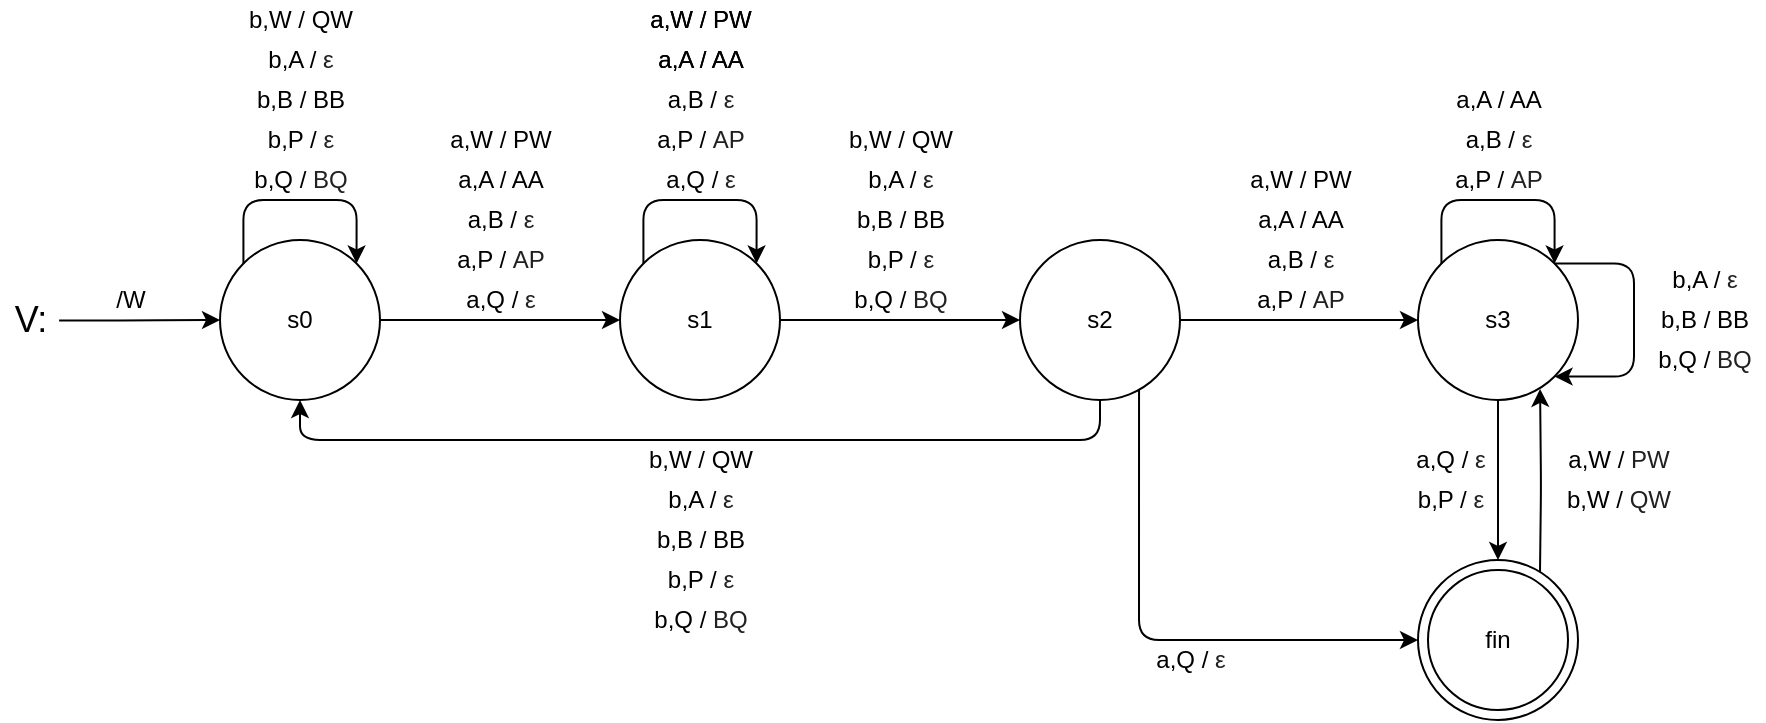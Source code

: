 <mxfile version="14.1.8" type="device"><diagram id="7CUFrgJI_S7QcEh5zP7D" name="Página-1"><mxGraphModel dx="723" dy="425" grid="1" gridSize="10" guides="1" tooltips="1" connect="1" arrows="1" fold="1" page="1" pageScale="1" pageWidth="827" pageHeight="1169" math="0" shadow="0"><root><mxCell id="0"/><mxCell id="1" parent="0"/><mxCell id="1qC9cB-TXkAmlZuwDroU-3" value="&lt;font style=&quot;font-size: 18px&quot;&gt;V:&lt;/font&gt;" style="text;html=1;align=center;verticalAlign=middle;resizable=0;points=[];autosize=1;" parent="1" vertex="1"><mxGeometry x="10" y="190" width="30" height="20" as="geometry"/></mxCell><mxCell id="wQpe3Y5oE6DkuKQGSKvH-1" value="s0" style="ellipse;whiteSpace=wrap;html=1;aspect=fixed;" parent="1" vertex="1"><mxGeometry x="120" y="160" width="80" height="80" as="geometry"/></mxCell><mxCell id="wQpe3Y5oE6DkuKQGSKvH-3" value="" style="ellipse;whiteSpace=wrap;html=1;aspect=fixed;" parent="1" vertex="1"><mxGeometry x="719" y="320" width="80" height="80" as="geometry"/></mxCell><mxCell id="wQpe3Y5oE6DkuKQGSKvH-7" value="" style="endArrow=classic;html=1;entryX=0;entryY=0.5;entryDx=0;entryDy=0;exitX=0.985;exitY=0.511;exitDx=0;exitDy=0;exitPerimeter=0;edgeStyle=orthogonalEdgeStyle;" parent="1" source="1qC9cB-TXkAmlZuwDroU-3" target="wQpe3Y5oE6DkuKQGSKvH-1" edge="1"><mxGeometry width="50" height="50" relative="1" as="geometry"><mxPoint x="50" y="200" as="sourcePoint"/><mxPoint x="100" y="220" as="targetPoint"/></mxGeometry></mxCell><mxCell id="wQpe3Y5oE6DkuKQGSKvH-8" value="/W" style="text;html=1;align=center;verticalAlign=middle;resizable=0;points=[];autosize=1;" parent="1" vertex="1"><mxGeometry x="60" y="180" width="30" height="20" as="geometry"/></mxCell><mxCell id="wQpe3Y5oE6DkuKQGSKvH-9" value="fin" style="ellipse;whiteSpace=wrap;html=1;aspect=fixed;" parent="1" vertex="1"><mxGeometry x="724" y="325" width="70" height="70" as="geometry"/></mxCell><mxCell id="xAMxpEdzyEZISRWNrY8Z-1" value="s1" style="ellipse;whiteSpace=wrap;html=1;aspect=fixed;" parent="1" vertex="1"><mxGeometry x="320" y="160" width="80" height="80" as="geometry"/></mxCell><mxCell id="xAMxpEdzyEZISRWNrY8Z-2" value="s2" style="ellipse;whiteSpace=wrap;html=1;aspect=fixed;" parent="1" vertex="1"><mxGeometry x="520" y="160" width="80" height="80" as="geometry"/></mxCell><mxCell id="xAMxpEdzyEZISRWNrY8Z-3" value="s3" style="ellipse;whiteSpace=wrap;html=1;aspect=fixed;" parent="1" vertex="1"><mxGeometry x="719" y="160" width="80" height="80" as="geometry"/></mxCell><mxCell id="xAMxpEdzyEZISRWNrY8Z-4" value="" style="endArrow=classic;html=1;edgeStyle=orthogonalEdgeStyle;exitX=1;exitY=0.5;exitDx=0;exitDy=0;entryX=0;entryY=0.5;entryDx=0;entryDy=0;" parent="1" source="wQpe3Y5oE6DkuKQGSKvH-1" target="xAMxpEdzyEZISRWNrY8Z-1" edge="1"><mxGeometry width="50" height="50" relative="1" as="geometry"><mxPoint x="230" y="190" as="sourcePoint"/><mxPoint x="280" y="200" as="targetPoint"/></mxGeometry></mxCell><mxCell id="xAMxpEdzyEZISRWNrY8Z-9" value="" style="endArrow=classic;html=1;edgeStyle=orthogonalEdgeStyle;entryX=0;entryY=0.5;entryDx=0;entryDy=0;exitX=1;exitY=0.5;exitDx=0;exitDy=0;" parent="1" source="xAMxpEdzyEZISRWNrY8Z-2" target="xAMxpEdzyEZISRWNrY8Z-3" edge="1"><mxGeometry width="50" height="50" relative="1" as="geometry"><mxPoint x="610" y="190" as="sourcePoint"/><mxPoint x="660" y="140" as="targetPoint"/></mxGeometry></mxCell><mxCell id="xAMxpEdzyEZISRWNrY8Z-10" value="" style="endArrow=classic;html=1;edgeStyle=orthogonalEdgeStyle;exitX=0.5;exitY=1;exitDx=0;exitDy=0;entryX=0.5;entryY=0;entryDx=0;entryDy=0;" parent="1" source="xAMxpEdzyEZISRWNrY8Z-3" target="wQpe3Y5oE6DkuKQGSKvH-3" edge="1"><mxGeometry width="50" height="50" relative="1" as="geometry"><mxPoint x="719" y="310" as="sourcePoint"/><mxPoint x="769" y="260" as="targetPoint"/></mxGeometry></mxCell><mxCell id="xAMxpEdzyEZISRWNrY8Z-11" value="" style="endArrow=classic;html=1;edgeStyle=orthogonalEdgeStyle;exitX=0;exitY=0;exitDx=0;exitDy=0;entryX=1;entryY=0;entryDx=0;entryDy=0;" parent="1" source="xAMxpEdzyEZISRWNrY8Z-1" target="xAMxpEdzyEZISRWNrY8Z-1" edge="1"><mxGeometry width="50" height="50" relative="1" as="geometry"><mxPoint x="290" y="300" as="sourcePoint"/><mxPoint x="388" y="228" as="targetPoint"/><Array as="points"><mxPoint x="332" y="140"/><mxPoint x="388" y="140"/></Array></mxGeometry></mxCell><mxCell id="xAMxpEdzyEZISRWNrY8Z-12" value="" style="endArrow=classic;html=1;edgeStyle=orthogonalEdgeStyle;exitX=1;exitY=0.5;exitDx=0;exitDy=0;entryX=0;entryY=0.5;entryDx=0;entryDy=0;" parent="1" source="xAMxpEdzyEZISRWNrY8Z-1" target="xAMxpEdzyEZISRWNrY8Z-2" edge="1"><mxGeometry width="50" height="50" relative="1" as="geometry"><mxPoint x="404" y="250" as="sourcePoint"/><mxPoint x="454" y="200" as="targetPoint"/></mxGeometry></mxCell><mxCell id="xAMxpEdzyEZISRWNrY8Z-13" value="" style="endArrow=classic;html=1;edgeStyle=orthogonalEdgeStyle;exitX=0;exitY=0;exitDx=0;exitDy=0;entryX=1;entryY=0;entryDx=0;entryDy=0;" parent="1" source="xAMxpEdzyEZISRWNrY8Z-3" target="xAMxpEdzyEZISRWNrY8Z-3" edge="1"><mxGeometry width="50" height="50" relative="1" as="geometry"><mxPoint x="639" y="140" as="sourcePoint"/><mxPoint x="689" y="90" as="targetPoint"/><Array as="points"><mxPoint x="731" y="140"/><mxPoint x="787" y="140"/></Array></mxGeometry></mxCell><mxCell id="xAMxpEdzyEZISRWNrY8Z-14" value="" style="endArrow=classic;html=1;edgeStyle=orthogonalEdgeStyle;exitX=0;exitY=0;exitDx=0;exitDy=0;entryX=1;entryY=0;entryDx=0;entryDy=0;" parent="1" source="wQpe3Y5oE6DkuKQGSKvH-1" target="wQpe3Y5oE6DkuKQGSKvH-1" edge="1"><mxGeometry width="50" height="50" relative="1" as="geometry"><mxPoint x="180" y="270" as="sourcePoint"/><mxPoint x="188" y="228" as="targetPoint"/><Array as="points"><mxPoint x="132" y="140"/><mxPoint x="188" y="140"/></Array></mxGeometry></mxCell><mxCell id="xAMxpEdzyEZISRWNrY8Z-15" value="a,W / PW" style="text;html=1;align=center;verticalAlign=middle;resizable=0;points=[];autosize=1;" parent="1" vertex="1"><mxGeometry x="225" y="100" width="70" height="20" as="geometry"/></mxCell><mxCell id="xAMxpEdzyEZISRWNrY8Z-16" value="a,B / &lt;span style=&quot;color: rgb(32 , 33 , 34) ; text-align: left&quot;&gt;ε&lt;/span&gt;" style="text;html=1;align=center;verticalAlign=middle;resizable=0;points=[];autosize=1;" parent="1" vertex="1"><mxGeometry x="235" y="140" width="50" height="20" as="geometry"/></mxCell><mxCell id="xAMxpEdzyEZISRWNrY8Z-18" value="b,W / QW" style="text;html=1;align=center;verticalAlign=middle;resizable=0;points=[];autosize=1;" parent="1" vertex="1"><mxGeometry x="125" y="40" width="70" height="20" as="geometry"/></mxCell><mxCell id="xAMxpEdzyEZISRWNrY8Z-19" value="b,B / BB" style="text;html=1;align=center;verticalAlign=middle;resizable=0;points=[];autosize=1;" parent="1" vertex="1"><mxGeometry x="130" y="80" width="60" height="20" as="geometry"/></mxCell><mxCell id="xAMxpEdzyEZISRWNrY8Z-33" value="" style="endArrow=classic;html=1;edgeStyle=orthogonalEdgeStyle;exitX=0.5;exitY=1;exitDx=0;exitDy=0;entryX=0.5;entryY=1;entryDx=0;entryDy=0;" parent="1" source="xAMxpEdzyEZISRWNrY8Z-2" target="wQpe3Y5oE6DkuKQGSKvH-1" edge="1"><mxGeometry width="50" height="50" relative="1" as="geometry"><mxPoint x="448.716" y="248.284" as="sourcePoint"/><mxPoint x="505" y="248" as="targetPoint"/><Array as="points"><mxPoint x="560" y="260"/><mxPoint x="160" y="260"/></Array></mxGeometry></mxCell><mxCell id="xAMxpEdzyEZISRWNrY8Z-38" value="a,A / AA" style="text;html=1;align=center;verticalAlign=middle;resizable=0;points=[];autosize=1;" parent="1" vertex="1"><mxGeometry x="230" y="120" width="60" height="20" as="geometry"/></mxCell><mxCell id="xAMxpEdzyEZISRWNrY8Z-39" value="b,A / &lt;span style=&quot;color: rgb(32 , 33 , 34) ; text-align: left&quot;&gt;ε&lt;/span&gt;" style="text;html=1;align=center;verticalAlign=middle;resizable=0;points=[];autosize=1;" parent="1" vertex="1"><mxGeometry x="135" y="60" width="50" height="20" as="geometry"/></mxCell><mxCell id="xAMxpEdzyEZISRWNrY8Z-40" value="" style="endArrow=classic;html=1;edgeStyle=orthogonalEdgeStyle;exitX=1;exitY=0;exitDx=0;exitDy=0;entryX=1;entryY=1;entryDx=0;entryDy=0;" parent="1" source="xAMxpEdzyEZISRWNrY8Z-3" target="xAMxpEdzyEZISRWNrY8Z-3" edge="1"><mxGeometry width="50" height="50" relative="1" as="geometry"><mxPoint x="800" y="172" as="sourcePoint"/><mxPoint x="800" y="228" as="targetPoint"/><Array as="points"><mxPoint x="827" y="172"/><mxPoint x="827" y="228"/></Array></mxGeometry></mxCell><mxCell id="src980ejeBMTB35RnDda-4" value="b,P /&amp;nbsp;&lt;span style=&quot;color: rgb(32 , 33 , 34) ; text-align: left&quot;&gt;ε&lt;/span&gt;" style="text;html=1;align=center;verticalAlign=middle;resizable=0;points=[];autosize=1;" parent="1" vertex="1"><mxGeometry x="135" y="100" width="50" height="20" as="geometry"/></mxCell><mxCell id="src980ejeBMTB35RnDda-5" value="&lt;div style=&quot;text-align: left&quot;&gt;&lt;span&gt;b,Q / &lt;font color=&quot;#202122&quot;&gt;BQ&lt;/font&gt;&lt;/span&gt;&lt;/div&gt;" style="text;html=1;align=center;verticalAlign=middle;resizable=0;points=[];autosize=1;" parent="1" vertex="1"><mxGeometry x="130" y="120" width="60" height="20" as="geometry"/></mxCell><mxCell id="src980ejeBMTB35RnDda-6" value="&lt;div style=&quot;text-align: left&quot;&gt;&lt;span&gt;a,P /&lt;font color=&quot;#202122&quot;&gt;&amp;nbsp;AP&lt;/font&gt;&lt;/span&gt;&lt;/div&gt;" style="text;html=1;align=center;verticalAlign=middle;resizable=0;points=[];autosize=1;" parent="1" vertex="1"><mxGeometry x="230" y="160" width="60" height="20" as="geometry"/></mxCell><mxCell id="src980ejeBMTB35RnDda-7" value="a,Q / &lt;span style=&quot;color: rgb(32 , 33 , 34) ; text-align: left&quot;&gt;ε&lt;/span&gt;" style="text;html=1;align=center;verticalAlign=middle;resizable=0;points=[];autosize=1;" parent="1" vertex="1"><mxGeometry x="235" y="180" width="50" height="20" as="geometry"/></mxCell><mxCell id="src980ejeBMTB35RnDda-9" value="a,W / PW" style="text;html=1;align=center;verticalAlign=middle;resizable=0;points=[];autosize=1;" parent="1" vertex="1"><mxGeometry x="325" y="40" width="70" height="20" as="geometry"/></mxCell><mxCell id="src980ejeBMTB35RnDda-10" value="a,B / &lt;span style=&quot;color: rgb(32 , 33 , 34) ; text-align: left&quot;&gt;ε&lt;/span&gt;" style="text;html=1;align=center;verticalAlign=middle;resizable=0;points=[];autosize=1;" parent="1" vertex="1"><mxGeometry x="335" y="80" width="50" height="20" as="geometry"/></mxCell><mxCell id="src980ejeBMTB35RnDda-11" value="a,A / AA" style="text;html=1;align=center;verticalAlign=middle;resizable=0;points=[];autosize=1;" parent="1" vertex="1"><mxGeometry x="330" y="60" width="60" height="20" as="geometry"/></mxCell><mxCell id="src980ejeBMTB35RnDda-12" value="&lt;div style=&quot;text-align: left&quot;&gt;&lt;span&gt;a,P /&lt;font color=&quot;#202122&quot;&gt;&amp;nbsp;AP&lt;/font&gt;&lt;/span&gt;&lt;/div&gt;" style="text;html=1;align=center;verticalAlign=middle;resizable=0;points=[];autosize=1;" parent="1" vertex="1"><mxGeometry x="330" y="100" width="60" height="20" as="geometry"/></mxCell><mxCell id="src980ejeBMTB35RnDda-13" value="a,Q / &lt;span style=&quot;color: rgb(32 , 33 , 34) ; text-align: left&quot;&gt;ε&lt;/span&gt;" style="text;html=1;align=center;verticalAlign=middle;resizable=0;points=[];autosize=1;" parent="1" vertex="1"><mxGeometry x="335" y="120" width="50" height="20" as="geometry"/></mxCell><mxCell id="src980ejeBMTB35RnDda-14" value="b,W / QW" style="text;html=1;align=center;verticalAlign=middle;resizable=0;points=[];autosize=1;" parent="1" vertex="1"><mxGeometry x="325" y="260" width="70" height="20" as="geometry"/></mxCell><mxCell id="src980ejeBMTB35RnDda-15" value="b,B / BB" style="text;html=1;align=center;verticalAlign=middle;resizable=0;points=[];autosize=1;" parent="1" vertex="1"><mxGeometry x="330" y="300" width="60" height="20" as="geometry"/></mxCell><mxCell id="src980ejeBMTB35RnDda-16" value="b,A / &lt;span style=&quot;color: rgb(32 , 33 , 34) ; text-align: left&quot;&gt;ε&lt;/span&gt;" style="text;html=1;align=center;verticalAlign=middle;resizable=0;points=[];autosize=1;" parent="1" vertex="1"><mxGeometry x="335" y="280" width="50" height="20" as="geometry"/></mxCell><mxCell id="src980ejeBMTB35RnDda-17" value="b,P /&amp;nbsp;&lt;span style=&quot;color: rgb(32 , 33 , 34) ; text-align: left&quot;&gt;ε&lt;/span&gt;" style="text;html=1;align=center;verticalAlign=middle;resizable=0;points=[];autosize=1;" parent="1" vertex="1"><mxGeometry x="335" y="320" width="50" height="20" as="geometry"/></mxCell><mxCell id="src980ejeBMTB35RnDda-18" value="&lt;div style=&quot;text-align: left&quot;&gt;&lt;span&gt;b,Q / &lt;font color=&quot;#202122&quot;&gt;BQ&lt;/font&gt;&lt;/span&gt;&lt;/div&gt;" style="text;html=1;align=center;verticalAlign=middle;resizable=0;points=[];autosize=1;" parent="1" vertex="1"><mxGeometry x="330" y="340" width="60" height="20" as="geometry"/></mxCell><mxCell id="src980ejeBMTB35RnDda-19" value="b,W / QW" style="text;html=1;align=center;verticalAlign=middle;resizable=0;points=[];autosize=1;" parent="1" vertex="1"><mxGeometry x="425" y="100" width="70" height="20" as="geometry"/></mxCell><mxCell id="src980ejeBMTB35RnDda-20" value="b,B / BB" style="text;html=1;align=center;verticalAlign=middle;resizable=0;points=[];autosize=1;" parent="1" vertex="1"><mxGeometry x="430" y="140" width="60" height="20" as="geometry"/></mxCell><mxCell id="src980ejeBMTB35RnDda-21" value="b,A / &lt;span style=&quot;color: rgb(32 , 33 , 34) ; text-align: left&quot;&gt;ε&lt;/span&gt;" style="text;html=1;align=center;verticalAlign=middle;resizable=0;points=[];autosize=1;" parent="1" vertex="1"><mxGeometry x="435" y="120" width="50" height="20" as="geometry"/></mxCell><mxCell id="src980ejeBMTB35RnDda-22" value="b,P /&amp;nbsp;&lt;span style=&quot;color: rgb(32 , 33 , 34) ; text-align: left&quot;&gt;ε&lt;/span&gt;" style="text;html=1;align=center;verticalAlign=middle;resizable=0;points=[];autosize=1;" parent="1" vertex="1"><mxGeometry x="435" y="160" width="50" height="20" as="geometry"/></mxCell><mxCell id="src980ejeBMTB35RnDda-23" value="&lt;div style=&quot;text-align: left&quot;&gt;&lt;span&gt;b,Q / &lt;font color=&quot;#202122&quot;&gt;BQ&lt;/font&gt;&lt;/span&gt;&lt;/div&gt;" style="text;html=1;align=center;verticalAlign=middle;resizable=0;points=[];autosize=1;" parent="1" vertex="1"><mxGeometry x="430" y="180" width="60" height="20" as="geometry"/></mxCell><mxCell id="src980ejeBMTB35RnDda-24" value="a,W / PW" style="text;html=1;align=center;verticalAlign=middle;resizable=0;points=[];autosize=1;" parent="1" vertex="1"><mxGeometry x="325" y="40" width="70" height="20" as="geometry"/></mxCell><mxCell id="src980ejeBMTB35RnDda-25" value="a,A / AA" style="text;html=1;align=center;verticalAlign=middle;resizable=0;points=[];autosize=1;" parent="1" vertex="1"><mxGeometry x="330" y="60" width="60" height="20" as="geometry"/></mxCell><mxCell id="src980ejeBMTB35RnDda-31" value="a,B / &lt;span style=&quot;color: rgb(32 , 33 , 34) ; text-align: left&quot;&gt;ε&lt;/span&gt;" style="text;html=1;align=center;verticalAlign=middle;resizable=0;points=[];autosize=1;" parent="1" vertex="1"><mxGeometry x="635" y="160" width="50" height="20" as="geometry"/></mxCell><mxCell id="src980ejeBMTB35RnDda-32" value="&lt;div style=&quot;text-align: left&quot;&gt;&lt;span&gt;a,P /&lt;font color=&quot;#202122&quot;&gt;&amp;nbsp;AP&lt;/font&gt;&lt;/span&gt;&lt;/div&gt;" style="text;html=1;align=center;verticalAlign=middle;resizable=0;points=[];autosize=1;" parent="1" vertex="1"><mxGeometry x="630" y="180" width="60" height="20" as="geometry"/></mxCell><mxCell id="src980ejeBMTB35RnDda-33" value="a,Q / &lt;span style=&quot;color: rgb(32 , 33 , 34) ; text-align: left&quot;&gt;ε&lt;/span&gt;" style="text;html=1;align=center;verticalAlign=middle;resizable=0;points=[];autosize=1;" parent="1" vertex="1"><mxGeometry x="580" y="360" width="50" height="20" as="geometry"/></mxCell><mxCell id="src980ejeBMTB35RnDda-34" value="a,W / PW" style="text;html=1;align=center;verticalAlign=middle;resizable=0;points=[];autosize=1;" parent="1" vertex="1"><mxGeometry x="625" y="120" width="70" height="20" as="geometry"/></mxCell><mxCell id="src980ejeBMTB35RnDda-35" value="a,A / AA" style="text;html=1;align=center;verticalAlign=middle;resizable=0;points=[];autosize=1;" parent="1" vertex="1"><mxGeometry x="630" y="140" width="60" height="20" as="geometry"/></mxCell><mxCell id="src980ejeBMTB35RnDda-36" value="" style="endArrow=classic;html=1;edgeStyle=orthogonalEdgeStyle;entryX=0;entryY=0.5;entryDx=0;entryDy=0;exitX=0.744;exitY=0.937;exitDx=0;exitDy=0;exitPerimeter=0;" parent="1" source="xAMxpEdzyEZISRWNrY8Z-2" edge="1"><mxGeometry width="50" height="50" relative="1" as="geometry"><mxPoint x="579" y="240" as="sourcePoint"/><mxPoint x="719.0" y="360" as="targetPoint"/><Array as="points"><mxPoint x="580" y="360"/></Array></mxGeometry></mxCell><mxCell id="src980ejeBMTB35RnDda-37" value="a,B / &lt;span style=&quot;color: rgb(32 , 33 , 34) ; text-align: left&quot;&gt;ε&lt;/span&gt;" style="text;html=1;align=center;verticalAlign=middle;resizable=0;points=[];autosize=1;" parent="1" vertex="1"><mxGeometry x="734" y="100" width="50" height="20" as="geometry"/></mxCell><mxCell id="src980ejeBMTB35RnDda-38" value="&lt;div style=&quot;text-align: left&quot;&gt;&lt;span&gt;a,P /&lt;font color=&quot;#202122&quot;&gt;&amp;nbsp;AP&lt;/font&gt;&lt;/span&gt;&lt;/div&gt;" style="text;html=1;align=center;verticalAlign=middle;resizable=0;points=[];autosize=1;" parent="1" vertex="1"><mxGeometry x="729" y="120" width="60" height="20" as="geometry"/></mxCell><mxCell id="src980ejeBMTB35RnDda-40" value="a,A / AA" style="text;html=1;align=center;verticalAlign=middle;resizable=0;points=[];autosize=1;" parent="1" vertex="1"><mxGeometry x="729" y="80" width="60" height="20" as="geometry"/></mxCell><mxCell id="src980ejeBMTB35RnDda-42" value="b,B / BB" style="text;html=1;align=center;verticalAlign=middle;resizable=0;points=[];autosize=1;" parent="1" vertex="1"><mxGeometry x="832" y="190" width="60" height="20" as="geometry"/></mxCell><mxCell id="src980ejeBMTB35RnDda-43" value="b,A / &lt;span style=&quot;color: rgb(32 , 33 , 34) ; text-align: left&quot;&gt;ε&lt;/span&gt;" style="text;html=1;align=center;verticalAlign=middle;resizable=0;points=[];autosize=1;" parent="1" vertex="1"><mxGeometry x="837" y="170" width="50" height="20" as="geometry"/></mxCell><mxCell id="src980ejeBMTB35RnDda-44" value="&lt;div style=&quot;text-align: left&quot;&gt;&lt;span&gt;b,Q / &lt;font color=&quot;#202122&quot;&gt;BQ&lt;/font&gt;&lt;/span&gt;&lt;/div&gt;" style="text;html=1;align=center;verticalAlign=middle;resizable=0;points=[];autosize=1;" parent="1" vertex="1"><mxGeometry x="832" y="210" width="60" height="20" as="geometry"/></mxCell><mxCell id="src980ejeBMTB35RnDda-45" value="a,Q / &lt;span style=&quot;color: rgb(32 , 33 , 34) ; text-align: left&quot;&gt;ε&lt;/span&gt;" style="text;html=1;align=center;verticalAlign=middle;resizable=0;points=[];autosize=1;" parent="1" vertex="1"><mxGeometry x="710" y="260" width="50" height="20" as="geometry"/></mxCell><mxCell id="src980ejeBMTB35RnDda-46" value="b,P / &lt;span style=&quot;color: rgb(32 , 33 , 34) ; text-align: left&quot;&gt;ε&lt;/span&gt;" style="text;html=1;align=center;verticalAlign=middle;resizable=0;points=[];autosize=1;" parent="1" vertex="1"><mxGeometry x="710" y="280" width="50" height="20" as="geometry"/></mxCell><mxCell id="src980ejeBMTB35RnDda-47" value="" style="endArrow=classic;html=1;edgeStyle=orthogonalEdgeStyle;entryX=0.763;entryY=0.931;entryDx=0;entryDy=0;entryPerimeter=0;" parent="1" target="xAMxpEdzyEZISRWNrY8Z-3" edge="1"><mxGeometry width="50" height="50" relative="1" as="geometry"><mxPoint x="780" y="326" as="sourcePoint"/><mxPoint x="780" y="240" as="targetPoint"/><Array as="points"/></mxGeometry></mxCell><mxCell id="src980ejeBMTB35RnDda-48" value="&lt;div style=&quot;text-align: left&quot;&gt;&lt;span&gt;a,W / &lt;font color=&quot;#202122&quot;&gt;PW&lt;/font&gt;&lt;/span&gt;&lt;/div&gt;" style="text;html=1;align=center;verticalAlign=middle;resizable=0;points=[];autosize=1;" parent="1" vertex="1"><mxGeometry x="784" y="260" width="70" height="20" as="geometry"/></mxCell><mxCell id="src980ejeBMTB35RnDda-49" value="&lt;div style=&quot;text-align: left&quot;&gt;&lt;span&gt;b,W / &lt;font color=&quot;#202122&quot;&gt;QW&lt;/font&gt;&lt;/span&gt;&lt;/div&gt;" style="text;html=1;align=center;verticalAlign=middle;resizable=0;points=[];autosize=1;" parent="1" vertex="1"><mxGeometry x="784" y="280" width="70" height="20" as="geometry"/></mxCell></root></mxGraphModel></diagram></mxfile>